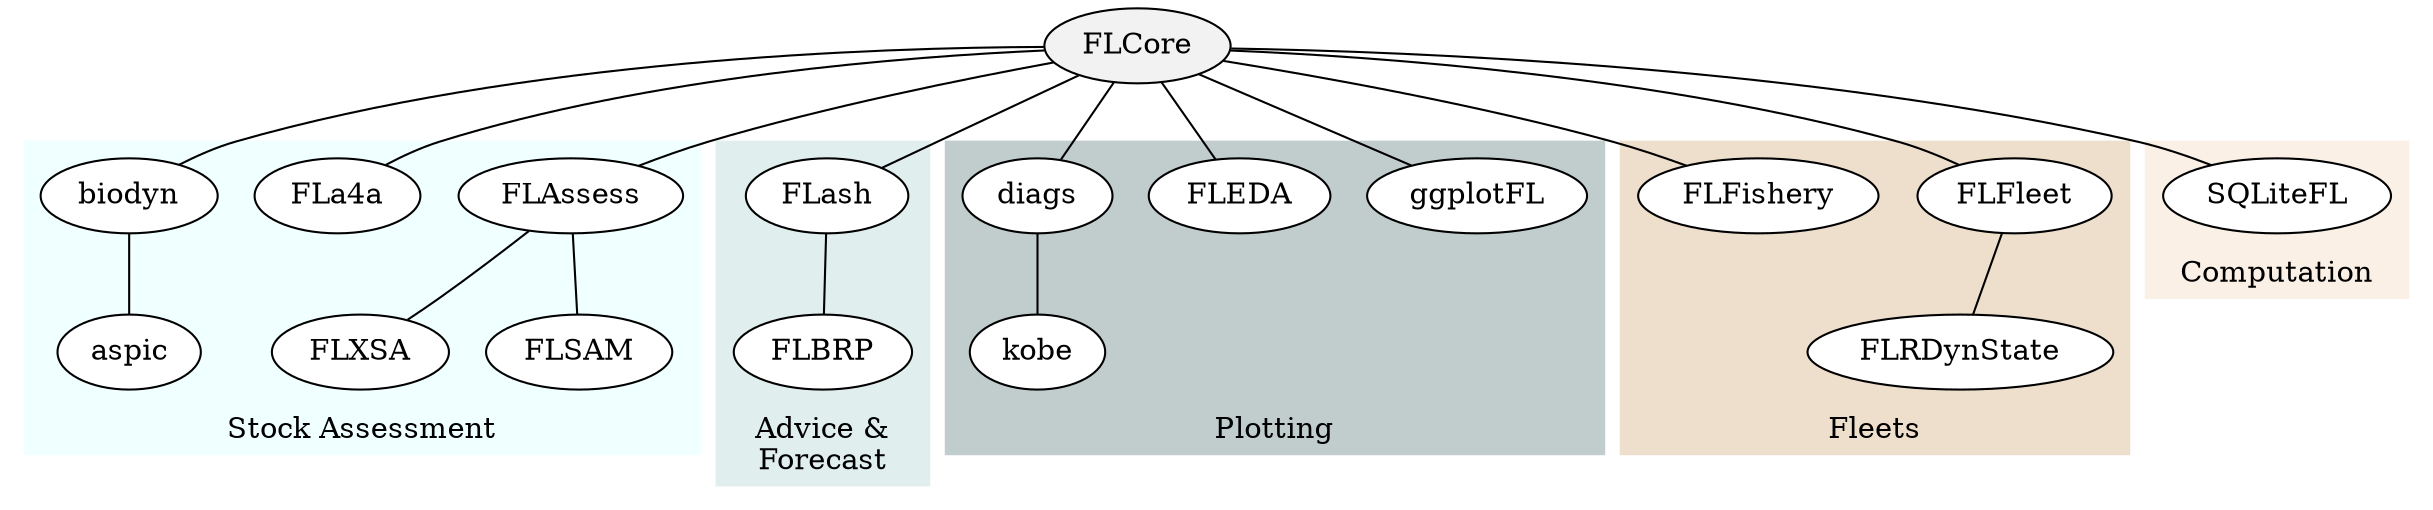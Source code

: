graph G {

graph [style="filled", color=azure1, fillcolor=azure1, labelloc="b"];

node [style=filled,color=black,fillcolor=white];

FLCore [fillcolor=gray95];

	subgraph cluster_0 {
        "FLAssess" "FLXSA" "FLSAM" "FLa4a" "biodyn" "aspic";
        label = "Stock Assessment";
  }
	subgraph cluster_1 {
        "FLash" "FLBRP" "FLSAM";
        label = "Advice &\nForecast";
				color=azure2;
				fillcolor=azure2;
  }
	subgraph cluster_2 {
        "ggplotFL" "FLEDA" "diags" "kobe";
        label = "Plotting";
				color=azure3;
				fillcolor=azure3;
  }
	subgraph cluster_3 {
        "FLFleet" "FLRDynState" "FLFishery";
        label = "Fleets";
				color=antiquewhite2;
				fillcolor=antiquewhite2;
  }
	subgraph cluster_4 {
        "SQLiteFL";
        label = "Computation";
				color=linen;
				fillcolor=linen;
  }


	FLCore -- FLAssess;
	FLAssess -- FLXSA;
	FLAssess -- FLSAM;
	FLCore -- biodyn;
	biodyn -- aspic;
	FLCore -- ggplotFL;
	FLCore -- FLEDA;
	FLCore -- FLash;
	FLCore -- FLa4a;
	FLash -- FLBRP;
	FLCore -- FLFleet;
	FLFleet -- FLRDynState;
	FLCore -- FLFishery;
	FLCore -- SQLiteFL;
	FLCore -- diags;
	diags -- kobe;
}
